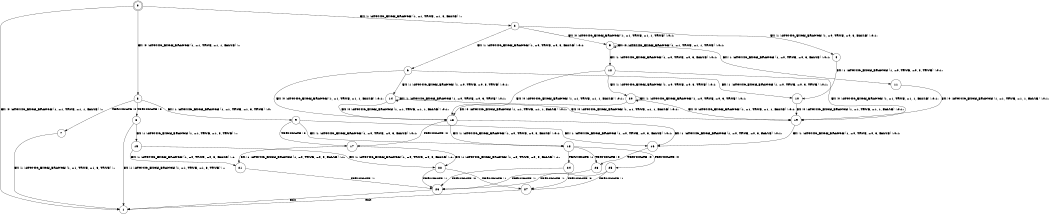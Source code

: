 digraph BCG {
size = "7, 10.5";
center = TRUE;
node [shape = circle];
0 [peripheries = 2];
0 -> 1 [label = "EX !0 !ATOMIC_EXCH_BRANCH (1, +1, TRUE, +1, 1, FALSE) !::"];
0 -> 2 [label = "EX !1 !ATOMIC_EXCH_BRANCH (1, +1, TRUE, +1, 3, FALSE) !::"];
0 -> 3 [label = "EX !0 !ATOMIC_EXCH_BRANCH (1, +1, TRUE, +1, 1, FALSE) !::"];
2 -> 4 [label = "EX !1 !ATOMIC_EXCH_BRANCH (1, +0, TRUE, +0, 3, FALSE) !:0:1:"];
2 -> 5 [label = "EX !0 !ATOMIC_EXCH_BRANCH (1, +1, TRUE, +1, 1, TRUE) !:0:1:"];
2 -> 6 [label = "EX !1 !ATOMIC_EXCH_BRANCH (1, +0, TRUE, +0, 3, FALSE) !:0:1:"];
3 -> 7 [label = "TERMINATE !0"];
3 -> 8 [label = "TERMINATE !0"];
3 -> 9 [label = "EX !1 !ATOMIC_EXCH_BRANCH (1, +1, TRUE, +1, 3, TRUE) !:0:"];
4 -> 10 [label = "EX !1 !ATOMIC_EXCH_BRANCH (1, +0, TRUE, +0, 3, TRUE) !:0:1:"];
5 -> 11 [label = "EX !1 !ATOMIC_EXCH_BRANCH (1, +0, TRUE, +0, 3, FALSE) !:0:1:"];
5 -> 12 [label = "EX !1 !ATOMIC_EXCH_BRANCH (1, +0, TRUE, +0, 3, FALSE) !:0:1:"];
5 -> 5 [label = "EX !0 !ATOMIC_EXCH_BRANCH (1, +1, TRUE, +1, 1, TRUE) !:0:1:"];
6 -> 10 [label = "EX !1 !ATOMIC_EXCH_BRANCH (1, +0, TRUE, +0, 3, TRUE) !:0:1:"];
6 -> 13 [label = "EX !0 !ATOMIC_EXCH_BRANCH (1, +1, TRUE, +1, 1, FALSE) !:0:1:"];
6 -> 14 [label = "EX !1 !ATOMIC_EXCH_BRANCH (1, +0, TRUE, +0, 3, TRUE) !:0:1:"];
7 -> 1 [label = "EX !1 !ATOMIC_EXCH_BRANCH (1, +1, TRUE, +1, 3, TRUE) !::"];
8 -> 1 [label = "EX !1 !ATOMIC_EXCH_BRANCH (1, +1, TRUE, +1, 3, TRUE) !::"];
8 -> 15 [label = "EX !1 !ATOMIC_EXCH_BRANCH (1, +1, TRUE, +1, 3, TRUE) !::"];
9 -> 16 [label = "EX !1 !ATOMIC_EXCH_BRANCH (1, +0, TRUE, +0, 3, FALSE) !:0:1:"];
9 -> 17 [label = "TERMINATE !0"];
9 -> 18 [label = "EX !1 !ATOMIC_EXCH_BRANCH (1, +0, TRUE, +0, 3, FALSE) !:0:1:"];
10 -> 19 [label = "EX !0 !ATOMIC_EXCH_BRANCH (1, +1, TRUE, +1, 1, FALSE) !:0:1:"];
11 -> 19 [label = "EX !0 !ATOMIC_EXCH_BRANCH (1, +1, TRUE, +1, 1, FALSE) !:0:1:"];
12 -> 19 [label = "EX !0 !ATOMIC_EXCH_BRANCH (1, +1, TRUE, +1, 1, FALSE) !:0:1:"];
12 -> 20 [label = "EX !1 !ATOMIC_EXCH_BRANCH (1, +0, TRUE, +0, 3, TRUE) !:0:1:"];
12 -> 13 [label = "EX !0 !ATOMIC_EXCH_BRANCH (1, +1, TRUE, +1, 1, FALSE) !:0:1:"];
13 -> 16 [label = "EX !1 !ATOMIC_EXCH_BRANCH (1, +0, TRUE, +0, 3, FALSE) !:0:1:"];
13 -> 17 [label = "TERMINATE !0"];
13 -> 18 [label = "EX !1 !ATOMIC_EXCH_BRANCH (1, +0, TRUE, +0, 3, FALSE) !:0:1:"];
14 -> 19 [label = "EX !0 !ATOMIC_EXCH_BRANCH (1, +1, TRUE, +1, 1, FALSE) !:0:1:"];
14 -> 13 [label = "EX !0 !ATOMIC_EXCH_BRANCH (1, +1, TRUE, +1, 1, FALSE) !:0:1:"];
14 -> 14 [label = "EX !1 !ATOMIC_EXCH_BRANCH (1, +0, TRUE, +0, 3, TRUE) !:0:1:"];
15 -> 21 [label = "EX !1 !ATOMIC_EXCH_BRANCH (1, +0, TRUE, +0, 3, FALSE) !:1:"];
15 -> 22 [label = "EX !1 !ATOMIC_EXCH_BRANCH (1, +0, TRUE, +0, 3, FALSE) !:1:"];
16 -> 23 [label = "TERMINATE !0"];
17 -> 21 [label = "EX !1 !ATOMIC_EXCH_BRANCH (1, +0, TRUE, +0, 3, FALSE) !:1:"];
17 -> 22 [label = "EX !1 !ATOMIC_EXCH_BRANCH (1, +0, TRUE, +0, 3, FALSE) !:1:"];
18 -> 23 [label = "TERMINATE !0"];
18 -> 24 [label = "TERMINATE !1"];
18 -> 25 [label = "TERMINATE !0"];
19 -> 16 [label = "EX !1 !ATOMIC_EXCH_BRANCH (1, +0, TRUE, +0, 3, FALSE) !:0:1:"];
20 -> 19 [label = "EX !0 !ATOMIC_EXCH_BRANCH (1, +1, TRUE, +1, 1, FALSE) !:0:1:"];
20 -> 20 [label = "EX !1 !ATOMIC_EXCH_BRANCH (1, +0, TRUE, +0, 3, TRUE) !:0:1:"];
20 -> 13 [label = "EX !0 !ATOMIC_EXCH_BRANCH (1, +1, TRUE, +1, 1, FALSE) !:0:1:"];
21 -> 26 [label = "TERMINATE !1"];
22 -> 26 [label = "TERMINATE !1"];
22 -> 27 [label = "TERMINATE !1"];
23 -> 26 [label = "TERMINATE !1"];
24 -> 26 [label = "TERMINATE !0"];
24 -> 27 [label = "TERMINATE !0"];
25 -> 26 [label = "TERMINATE !1"];
25 -> 27 [label = "TERMINATE !1"];
26 -> 1 [label = "exit"];
27 -> 1 [label = "exit"];
}
